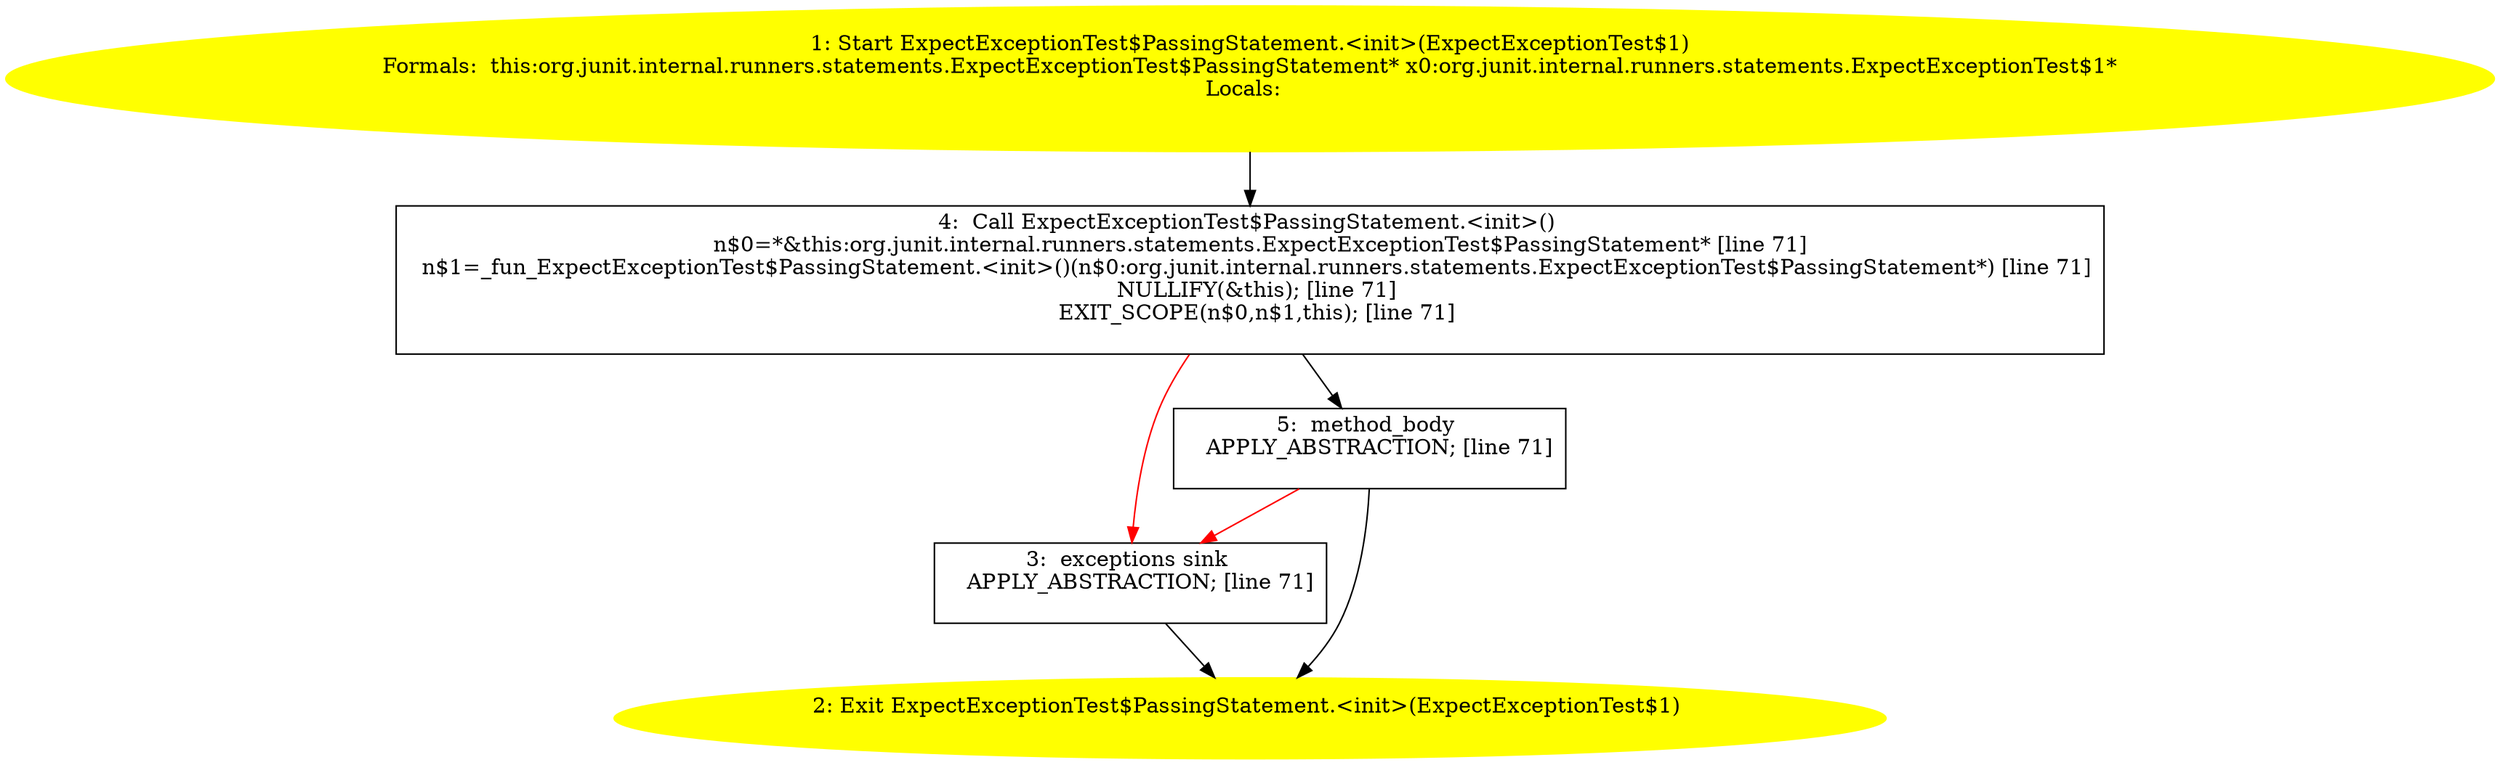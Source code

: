 /* @generated */
digraph cfg {
"org.junit.internal.runners.statements.ExpectExceptionTest$PassingStatement.<init>(org.junit.internal.45149e5dc5d15f5cd4b9fc00f48a0b14_1" [label="1: Start ExpectExceptionTest$PassingStatement.<init>(ExpectExceptionTest$1)\nFormals:  this:org.junit.internal.runners.statements.ExpectExceptionTest$PassingStatement* x0:org.junit.internal.runners.statements.ExpectExceptionTest$1*\nLocals:  \n  " color=yellow style=filled]
	

	 "org.junit.internal.runners.statements.ExpectExceptionTest$PassingStatement.<init>(org.junit.internal.45149e5dc5d15f5cd4b9fc00f48a0b14_1" -> "org.junit.internal.runners.statements.ExpectExceptionTest$PassingStatement.<init>(org.junit.internal.45149e5dc5d15f5cd4b9fc00f48a0b14_4" ;
"org.junit.internal.runners.statements.ExpectExceptionTest$PassingStatement.<init>(org.junit.internal.45149e5dc5d15f5cd4b9fc00f48a0b14_2" [label="2: Exit ExpectExceptionTest$PassingStatement.<init>(ExpectExceptionTest$1) \n  " color=yellow style=filled]
	

"org.junit.internal.runners.statements.ExpectExceptionTest$PassingStatement.<init>(org.junit.internal.45149e5dc5d15f5cd4b9fc00f48a0b14_3" [label="3:  exceptions sink \n   APPLY_ABSTRACTION; [line 71]\n " shape="box"]
	

	 "org.junit.internal.runners.statements.ExpectExceptionTest$PassingStatement.<init>(org.junit.internal.45149e5dc5d15f5cd4b9fc00f48a0b14_3" -> "org.junit.internal.runners.statements.ExpectExceptionTest$PassingStatement.<init>(org.junit.internal.45149e5dc5d15f5cd4b9fc00f48a0b14_2" ;
"org.junit.internal.runners.statements.ExpectExceptionTest$PassingStatement.<init>(org.junit.internal.45149e5dc5d15f5cd4b9fc00f48a0b14_4" [label="4:  Call ExpectExceptionTest$PassingStatement.<init>() \n   n$0=*&this:org.junit.internal.runners.statements.ExpectExceptionTest$PassingStatement* [line 71]\n  n$1=_fun_ExpectExceptionTest$PassingStatement.<init>()(n$0:org.junit.internal.runners.statements.ExpectExceptionTest$PassingStatement*) [line 71]\n  NULLIFY(&this); [line 71]\n  EXIT_SCOPE(n$0,n$1,this); [line 71]\n " shape="box"]
	

	 "org.junit.internal.runners.statements.ExpectExceptionTest$PassingStatement.<init>(org.junit.internal.45149e5dc5d15f5cd4b9fc00f48a0b14_4" -> "org.junit.internal.runners.statements.ExpectExceptionTest$PassingStatement.<init>(org.junit.internal.45149e5dc5d15f5cd4b9fc00f48a0b14_5" ;
	 "org.junit.internal.runners.statements.ExpectExceptionTest$PassingStatement.<init>(org.junit.internal.45149e5dc5d15f5cd4b9fc00f48a0b14_4" -> "org.junit.internal.runners.statements.ExpectExceptionTest$PassingStatement.<init>(org.junit.internal.45149e5dc5d15f5cd4b9fc00f48a0b14_3" [color="red" ];
"org.junit.internal.runners.statements.ExpectExceptionTest$PassingStatement.<init>(org.junit.internal.45149e5dc5d15f5cd4b9fc00f48a0b14_5" [label="5:  method_body \n   APPLY_ABSTRACTION; [line 71]\n " shape="box"]
	

	 "org.junit.internal.runners.statements.ExpectExceptionTest$PassingStatement.<init>(org.junit.internal.45149e5dc5d15f5cd4b9fc00f48a0b14_5" -> "org.junit.internal.runners.statements.ExpectExceptionTest$PassingStatement.<init>(org.junit.internal.45149e5dc5d15f5cd4b9fc00f48a0b14_2" ;
	 "org.junit.internal.runners.statements.ExpectExceptionTest$PassingStatement.<init>(org.junit.internal.45149e5dc5d15f5cd4b9fc00f48a0b14_5" -> "org.junit.internal.runners.statements.ExpectExceptionTest$PassingStatement.<init>(org.junit.internal.45149e5dc5d15f5cd4b9fc00f48a0b14_3" [color="red" ];
}
